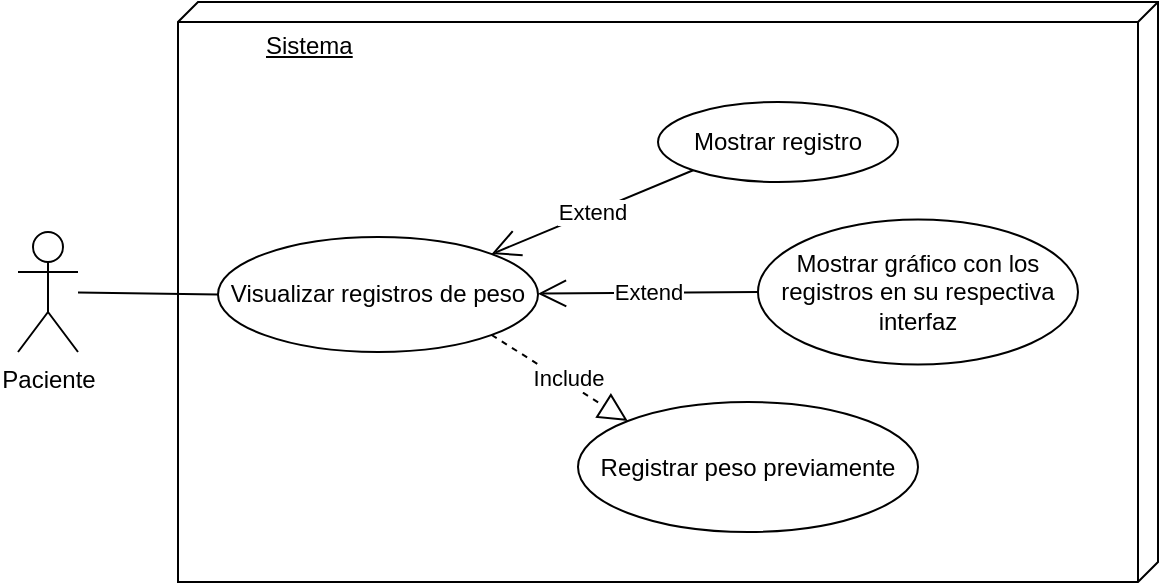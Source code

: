 <mxfile version="22.1.3" type="google">
  <diagram name="Página-1" id="dJx56YB7KGcAiy5-ZDgh">
    <mxGraphModel grid="1" page="1" gridSize="10" guides="1" tooltips="1" connect="1" arrows="1" fold="1" pageScale="1" pageWidth="827" pageHeight="1169" math="0" shadow="0">
      <root>
        <mxCell id="0" />
        <mxCell id="1" parent="0" />
        <mxCell id="eB180LyjmaNBItgEbkIg-1" value="&lt;blockquote style=&quot;margin: 0 0 0 40px; border: none; padding: 0px;&quot;&gt;Sistema&lt;br&gt;&lt;/blockquote&gt;" style="verticalAlign=top;align=left;spacingTop=8;spacingLeft=2;spacingRight=12;shape=cube;size=10;direction=south;fontStyle=4;html=1;whiteSpace=wrap;" vertex="1" parent="1">
          <mxGeometry x="160" y="110" width="490" height="290" as="geometry" />
        </mxCell>
        <mxCell id="eB180LyjmaNBItgEbkIg-2" value="Paciente" style="shape=umlActor;verticalLabelPosition=bottom;verticalAlign=top;html=1;outlineConnect=0;" vertex="1" parent="1">
          <mxGeometry x="80" y="225" width="30" height="60" as="geometry" />
        </mxCell>
        <mxCell id="eB180LyjmaNBItgEbkIg-3" value="Visualizar registros de peso" style="ellipse;whiteSpace=wrap;html=1;" vertex="1" parent="1">
          <mxGeometry x="180" y="227.5" width="160" height="57.5" as="geometry" />
        </mxCell>
        <mxCell id="eB180LyjmaNBItgEbkIg-4" value="Registrar peso previamente" style="ellipse;whiteSpace=wrap;html=1;" vertex="1" parent="1">
          <mxGeometry x="360" y="310" width="170" height="65" as="geometry" />
        </mxCell>
        <mxCell id="eB180LyjmaNBItgEbkIg-5" value="" style="endArrow=none;html=1;rounded=0;entryX=0;entryY=0.5;entryDx=0;entryDy=0;" edge="1" parent="1" source="eB180LyjmaNBItgEbkIg-2" target="eB180LyjmaNBItgEbkIg-3">
          <mxGeometry width="50" height="50" relative="1" as="geometry">
            <mxPoint x="40" y="400" as="sourcePoint" />
            <mxPoint x="90" y="350" as="targetPoint" />
          </mxGeometry>
        </mxCell>
        <mxCell id="eB180LyjmaNBItgEbkIg-6" value="" style="endArrow=block;dashed=1;endFill=0;endSize=12;html=1;rounded=0;exitX=1;exitY=1;exitDx=0;exitDy=0;entryX=0;entryY=0;entryDx=0;entryDy=0;" edge="1" parent="1" source="eB180LyjmaNBItgEbkIg-3" target="eB180LyjmaNBItgEbkIg-4">
          <mxGeometry width="160" relative="1" as="geometry">
            <mxPoint x="80" y="430" as="sourcePoint" />
            <mxPoint x="240" y="430" as="targetPoint" />
          </mxGeometry>
        </mxCell>
        <mxCell id="eB180LyjmaNBItgEbkIg-7" value="Include" style="edgeLabel;html=1;align=center;verticalAlign=middle;resizable=0;points=[];" connectable="0" vertex="1" parent="eB180LyjmaNBItgEbkIg-6">
          <mxGeometry x="0.08" y="2" relative="1" as="geometry">
            <mxPoint as="offset" />
          </mxGeometry>
        </mxCell>
        <mxCell id="eB180LyjmaNBItgEbkIg-8" value="Mostrar registro" style="ellipse;whiteSpace=wrap;html=1;" vertex="1" parent="1">
          <mxGeometry x="400" y="160" width="120" height="40" as="geometry" />
        </mxCell>
        <mxCell id="eB180LyjmaNBItgEbkIg-9" value="Extend" style="endArrow=open;endFill=1;endSize=12;html=1;rounded=0;exitX=0;exitY=1;exitDx=0;exitDy=0;entryX=1;entryY=0;entryDx=0;entryDy=0;" edge="1" parent="1" source="eB180LyjmaNBItgEbkIg-8" target="eB180LyjmaNBItgEbkIg-3">
          <mxGeometry width="160" relative="1" as="geometry">
            <mxPoint x="280" y="70" as="sourcePoint" />
            <mxPoint x="290" y="240" as="targetPoint" />
            <Array as="points" />
          </mxGeometry>
        </mxCell>
        <mxCell id="eB180LyjmaNBItgEbkIg-10" value="Mostrar gráfico con los registros en su respectiva interfaz" style="ellipse;whiteSpace=wrap;html=1;" vertex="1" parent="1">
          <mxGeometry x="450" y="218.75" width="160" height="72.5" as="geometry" />
        </mxCell>
        <mxCell id="eB180LyjmaNBItgEbkIg-11" value="Extend" style="endArrow=open;endFill=1;endSize=12;html=1;rounded=0;exitX=0;exitY=0.5;exitDx=0;exitDy=0;" edge="1" parent="1" source="eB180LyjmaNBItgEbkIg-10" target="eB180LyjmaNBItgEbkIg-3">
          <mxGeometry width="160" relative="1" as="geometry">
            <mxPoint x="330" y="116" as="sourcePoint" />
            <mxPoint x="340" y="285" as="targetPoint" />
            <Array as="points" />
          </mxGeometry>
        </mxCell>
      </root>
    </mxGraphModel>
  </diagram>
</mxfile>
